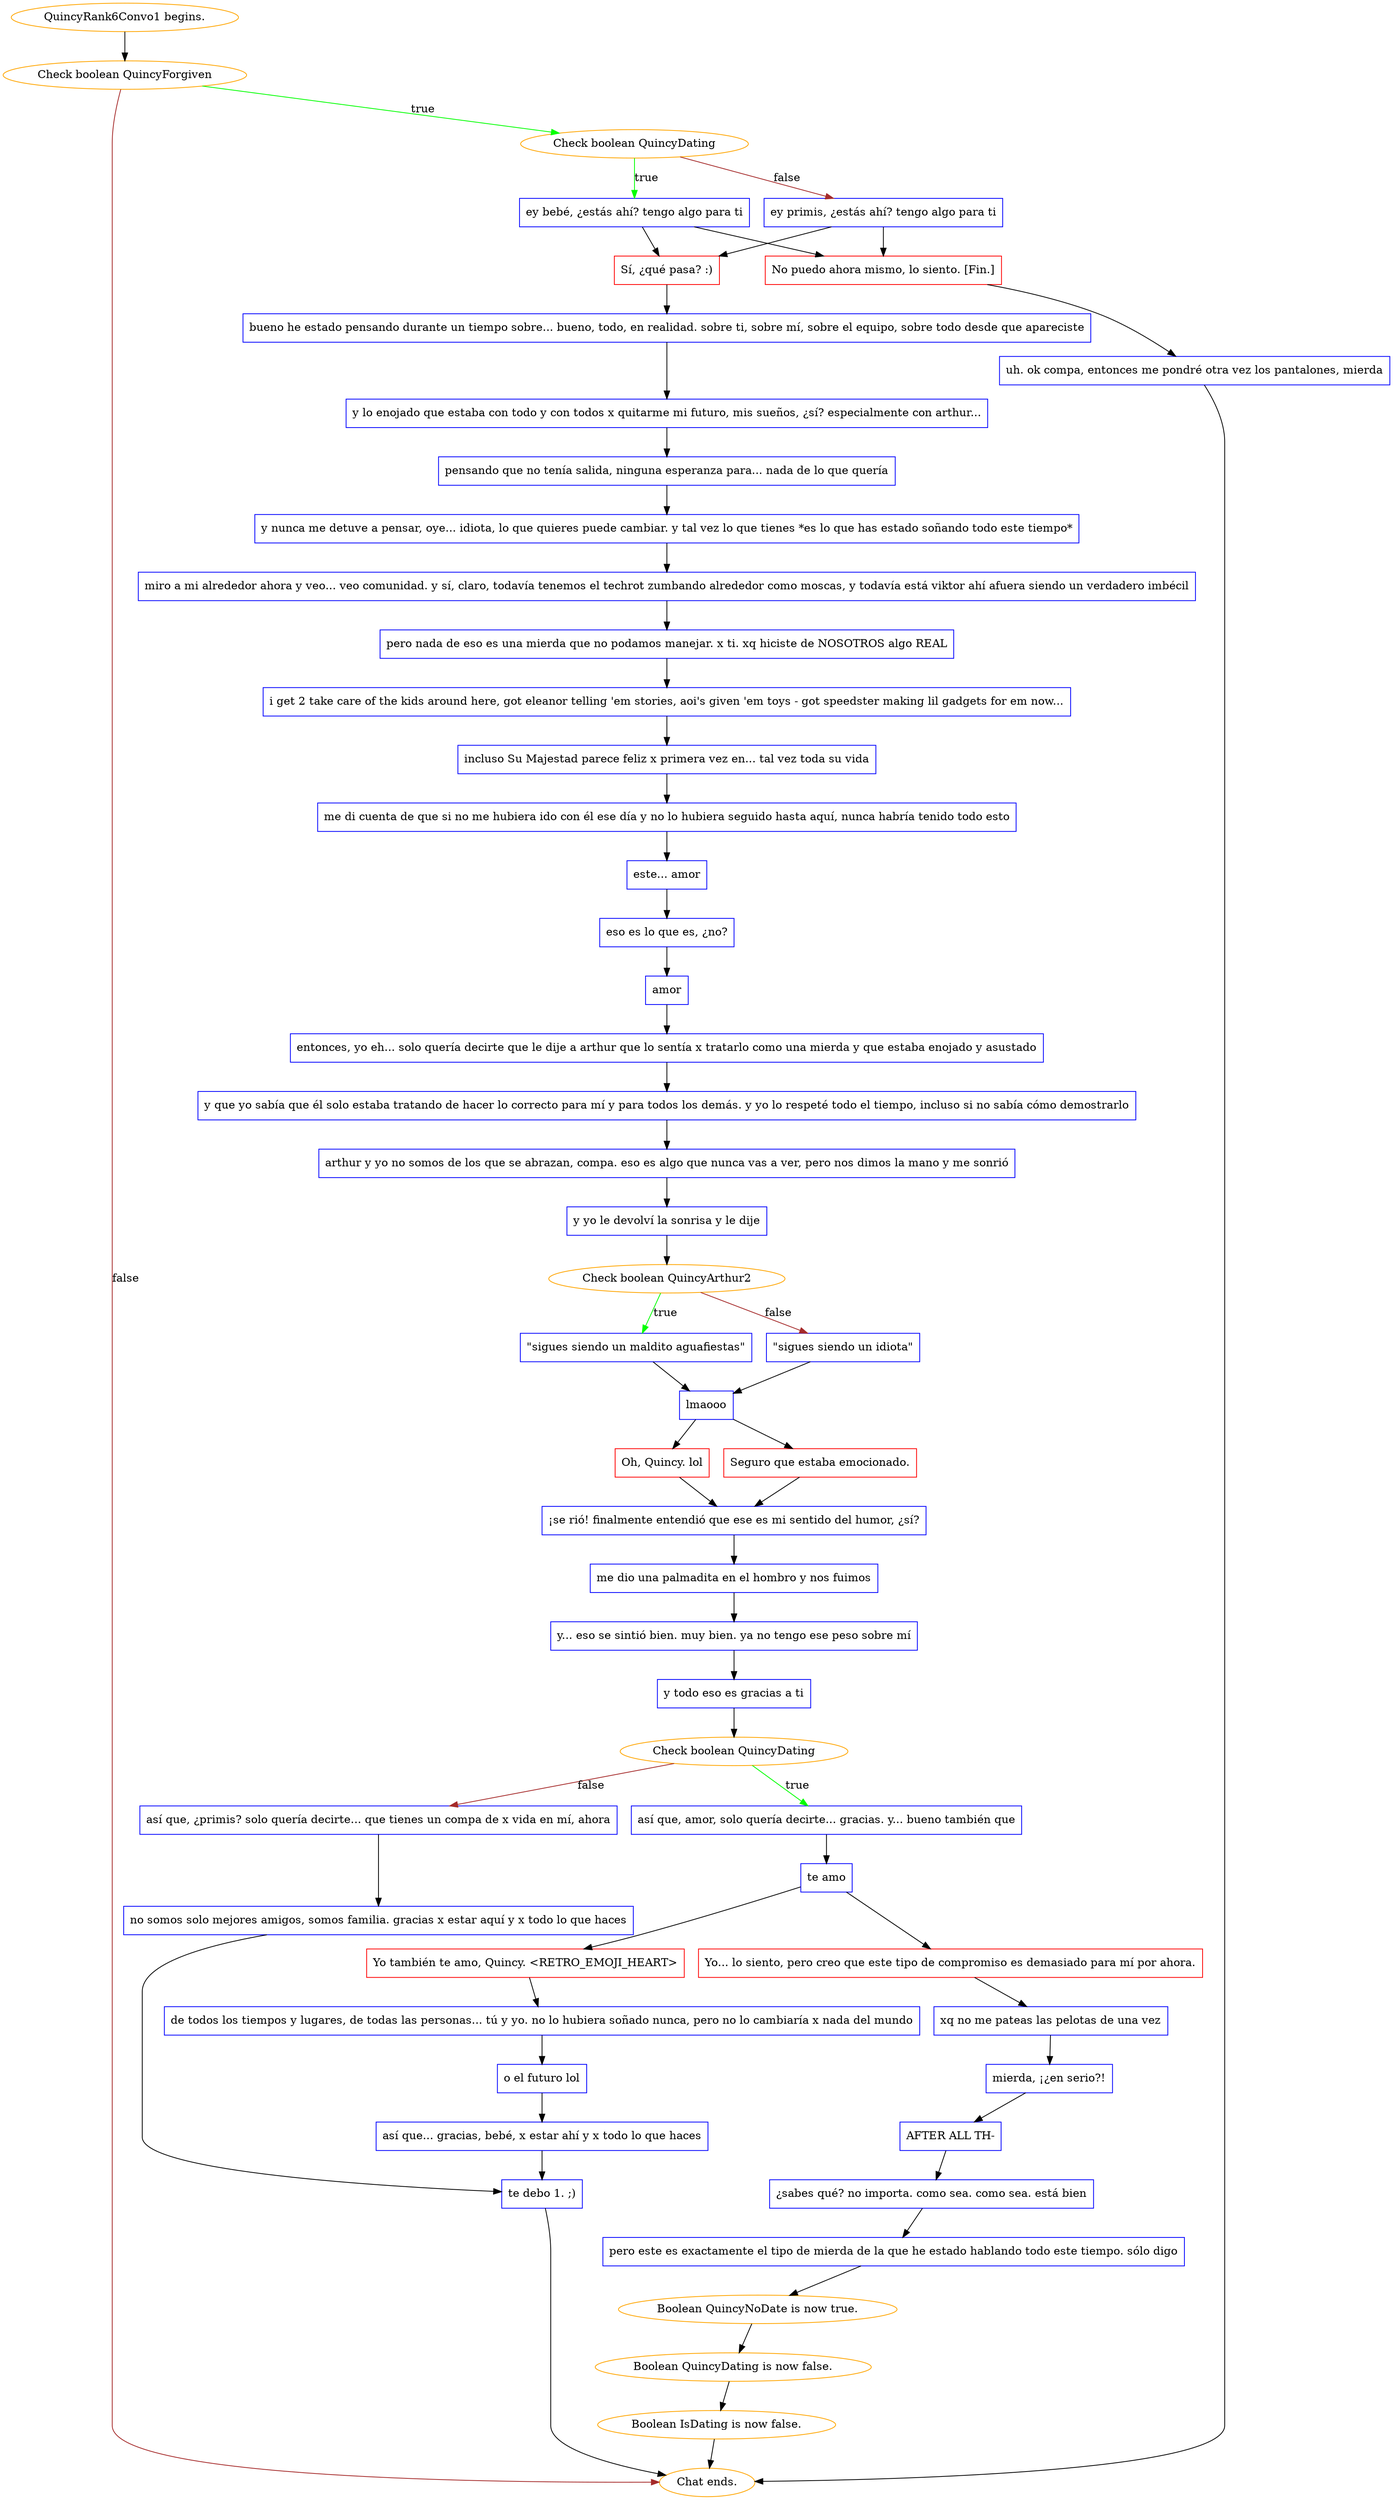 digraph {
	"QuincyRank6Convo1 begins." [color=orange];
		"QuincyRank6Convo1 begins." -> j431139663;
	j431139663 [label="Check boolean QuincyForgiven",color=orange];
		j431139663 -> j3559869546 [label=true,color=green];
		j431139663 -> "Chat ends." [label=false,color=brown];
	j3559869546 [label="Check boolean QuincyDating",color=orange];
		j3559869546 -> j2164101800 [label=true,color=green];
		j3559869546 -> j786177095 [label=false,color=brown];
	"Chat ends." [color=orange];
	j2164101800 [label="ey bebé, ¿estás ahí? tengo algo para ti",shape=box,color=blue];
		j2164101800 -> j1817022669;
		j2164101800 -> j697922938;
	j786177095 [label="ey primis, ¿estás ahí? tengo algo para ti",shape=box,color=blue];
		j786177095 -> j1817022669;
		j786177095 -> j697922938;
	j1817022669 [label="Sí, ¿qué pasa? :)",shape=box,color=red];
		j1817022669 -> j2942874702;
	j697922938 [label="No puedo ahora mismo, lo siento. [Fin.]",shape=box,color=red];
		j697922938 -> j2554532325;
	j2942874702 [label="bueno he estado pensando durante un tiempo sobre... bueno, todo, en realidad. sobre ti, sobre mí, sobre el equipo, sobre todo desde que apareciste",shape=box,color=blue];
		j2942874702 -> j3660814145;
	j2554532325 [label="uh. ok compa, entonces me pondré otra vez los pantalones, mierda",shape=box,color=blue];
		j2554532325 -> "Chat ends.";
	j3660814145 [label="y lo enojado que estaba con todo y con todos x quitarme mi futuro, mis sueños, ¿sí? especialmente con arthur...",shape=box,color=blue];
		j3660814145 -> j3508190793;
	j3508190793 [label="pensando que no tenía salida, ninguna esperanza para... nada de lo que quería",shape=box,color=blue];
		j3508190793 -> j2612288015;
	j2612288015 [label="y nunca me detuve a pensar, oye... idiota, lo que quieres puede cambiar. y tal vez lo que tienes *es lo que has estado soñando todo este tiempo*",shape=box,color=blue];
		j2612288015 -> j145985748;
	j145985748 [label="miro a mi alrededor ahora y veo... veo comunidad. y sí, claro, todavía tenemos el techrot zumbando alrededor como moscas, y todavía está viktor ahí afuera siendo un verdadero imbécil",shape=box,color=blue];
		j145985748 -> j2007085927;
	j2007085927 [label="pero nada de eso es una mierda que no podamos manejar. x ti. xq hiciste de NOSOTROS algo REAL",shape=box,color=blue];
		j2007085927 -> j540945183;
	j540945183 [label="i get 2 take care of the kids around here, got eleanor telling 'em stories, aoi's given 'em toys - got speedster making lil gadgets for em now...",shape=box,color=blue];
		j540945183 -> j1725696605;
	j1725696605 [label="incluso Su Majestad parece feliz x primera vez en... tal vez toda su vida",shape=box,color=blue];
		j1725696605 -> j4160726142;
	j4160726142 [label="me di cuenta de que si no me hubiera ido con él ese día y no lo hubiera seguido hasta aquí, nunca habría tenido todo esto",shape=box,color=blue];
		j4160726142 -> j1963241270;
	j1963241270 [label="este... amor",shape=box,color=blue];
		j1963241270 -> j511112998;
	j511112998 [label="eso es lo que es, ¿no?",shape=box,color=blue];
		j511112998 -> j2323491182;
	j2323491182 [label="amor",shape=box,color=blue];
		j2323491182 -> j1237503203;
	j1237503203 [label="entonces, yo eh... solo quería decirte que le dije a arthur que lo sentía x tratarlo como una mierda y que estaba enojado y asustado",shape=box,color=blue];
		j1237503203 -> j3650276086;
	j3650276086 [label="y que yo sabía que él solo estaba tratando de hacer lo correcto para mí y para todos los demás. y yo lo respeté todo el tiempo, incluso si no sabía cómo demostrarlo",shape=box,color=blue];
		j3650276086 -> j248011096;
	j248011096 [label="arthur y yo no somos de los que se abrazan, compa. eso es algo que nunca vas a ver, pero nos dimos la mano y me sonrió",shape=box,color=blue];
		j248011096 -> j368875982;
	j368875982 [label="y yo le devolví la sonrisa y le dije",shape=box,color=blue];
		j368875982 -> j1598694856;
	j1598694856 [label="Check boolean QuincyArthur2",color=orange];
		j1598694856 -> j3856585584 [label=true,color=green];
		j1598694856 -> j668025027 [label=false,color=brown];
	j3856585584 [label="\"sigues siendo un maldito aguafiestas\"",shape=box,color=blue];
		j3856585584 -> j1453178972;
	j668025027 [label="\"sigues siendo un idiota\"",shape=box,color=blue];
		j668025027 -> j1453178972;
	j1453178972 [label="lmaooo",shape=box,color=blue];
		j1453178972 -> j533826068;
		j1453178972 -> j1384606150;
	j533826068 [label="Oh, Quincy. lol",shape=box,color=red];
		j533826068 -> j4241824160;
	j1384606150 [label="Seguro que estaba emocionado.",shape=box,color=red];
		j1384606150 -> j4241824160;
	j4241824160 [label="¡se rió! finalmente entendió que ese es mi sentido del humor, ¿sí?",shape=box,color=blue];
		j4241824160 -> j1520227290;
	j1520227290 [label="me dio una palmadita en el hombro y nos fuimos",shape=box,color=blue];
		j1520227290 -> j3155114343;
	j3155114343 [label="y... eso se sintió bien. muy bien. ya no tengo ese peso sobre mí",shape=box,color=blue];
		j3155114343 -> j1505364770;
	j1505364770 [label="y todo eso es gracias a ti",shape=box,color=blue];
		j1505364770 -> j2532970724;
	j2532970724 [label="Check boolean QuincyDating",color=orange];
		j2532970724 -> j3295996683 [label=true,color=green];
		j2532970724 -> j2433878936 [label=false,color=brown];
	j3295996683 [label="así que, amor, solo quería decirte... gracias. y... bueno también que",shape=box,color=blue];
		j3295996683 -> j2548427387;
	j2433878936 [label="así que, ¿primis? solo quería decirte... que tienes un compa de x vida en mí, ahora",shape=box,color=blue];
		j2433878936 -> j2088480007;
	j2548427387 [label="te amo",shape=box,color=blue];
		j2548427387 -> j1601634130;
		j2548427387 -> j4218717722;
	j2088480007 [label="no somos solo mejores amigos, somos familia. gracias x estar aquí y x todo lo que haces",shape=box,color=blue];
		j2088480007 -> j1739886889;
	j1601634130 [label="Yo también te amo, Quincy. <RETRO_EMOJI_HEART>",shape=box,color=red];
		j1601634130 -> j2551883050;
	j4218717722 [label="Yo... lo siento, pero creo que este tipo de compromiso es demasiado para mí por ahora.",shape=box,color=red];
		j4218717722 -> j2036232036;
	j1739886889 [label="te debo 1. ;)",shape=box,color=blue];
		j1739886889 -> "Chat ends.";
	j2551883050 [label="de todos los tiempos y lugares, de todas las personas... tú y yo. no lo hubiera soñado nunca, pero no lo cambiaría x nada del mundo",shape=box,color=blue];
		j2551883050 -> j4081143686;
	j2036232036 [label="xq no me pateas las pelotas de una vez",shape=box,color=blue];
		j2036232036 -> j3212840061;
	j4081143686 [label="o el futuro lol",shape=box,color=blue];
		j4081143686 -> j3392258000;
	j3212840061 [label="mierda, ¡¿en serio?!",shape=box,color=blue];
		j3212840061 -> j1467252216;
	j3392258000 [label="así que... gracias, bebé, x estar ahí y x todo lo que haces",shape=box,color=blue];
		j3392258000 -> j1739886889;
	j1467252216 [label="AFTER ALL TH-",shape=box,color=blue];
		j1467252216 -> j3681722715;
	j3681722715 [label="¿sabes qué? no importa. como sea. como sea. está bien",shape=box,color=blue];
		j3681722715 -> j1038213515;
	j1038213515 [label="pero este es exactamente el tipo de mierda de la que he estado hablando todo este tiempo. sólo digo",shape=box,color=blue];
		j1038213515 -> j2319655028;
	j2319655028 [label="Boolean QuincyNoDate is now true.",color=orange];
		j2319655028 -> j1884175600;
	j1884175600 [label="Boolean QuincyDating is now false.",color=orange];
		j1884175600 -> j1242024027;
	j1242024027 [label="Boolean IsDating is now false.",color=orange];
		j1242024027 -> "Chat ends.";
}